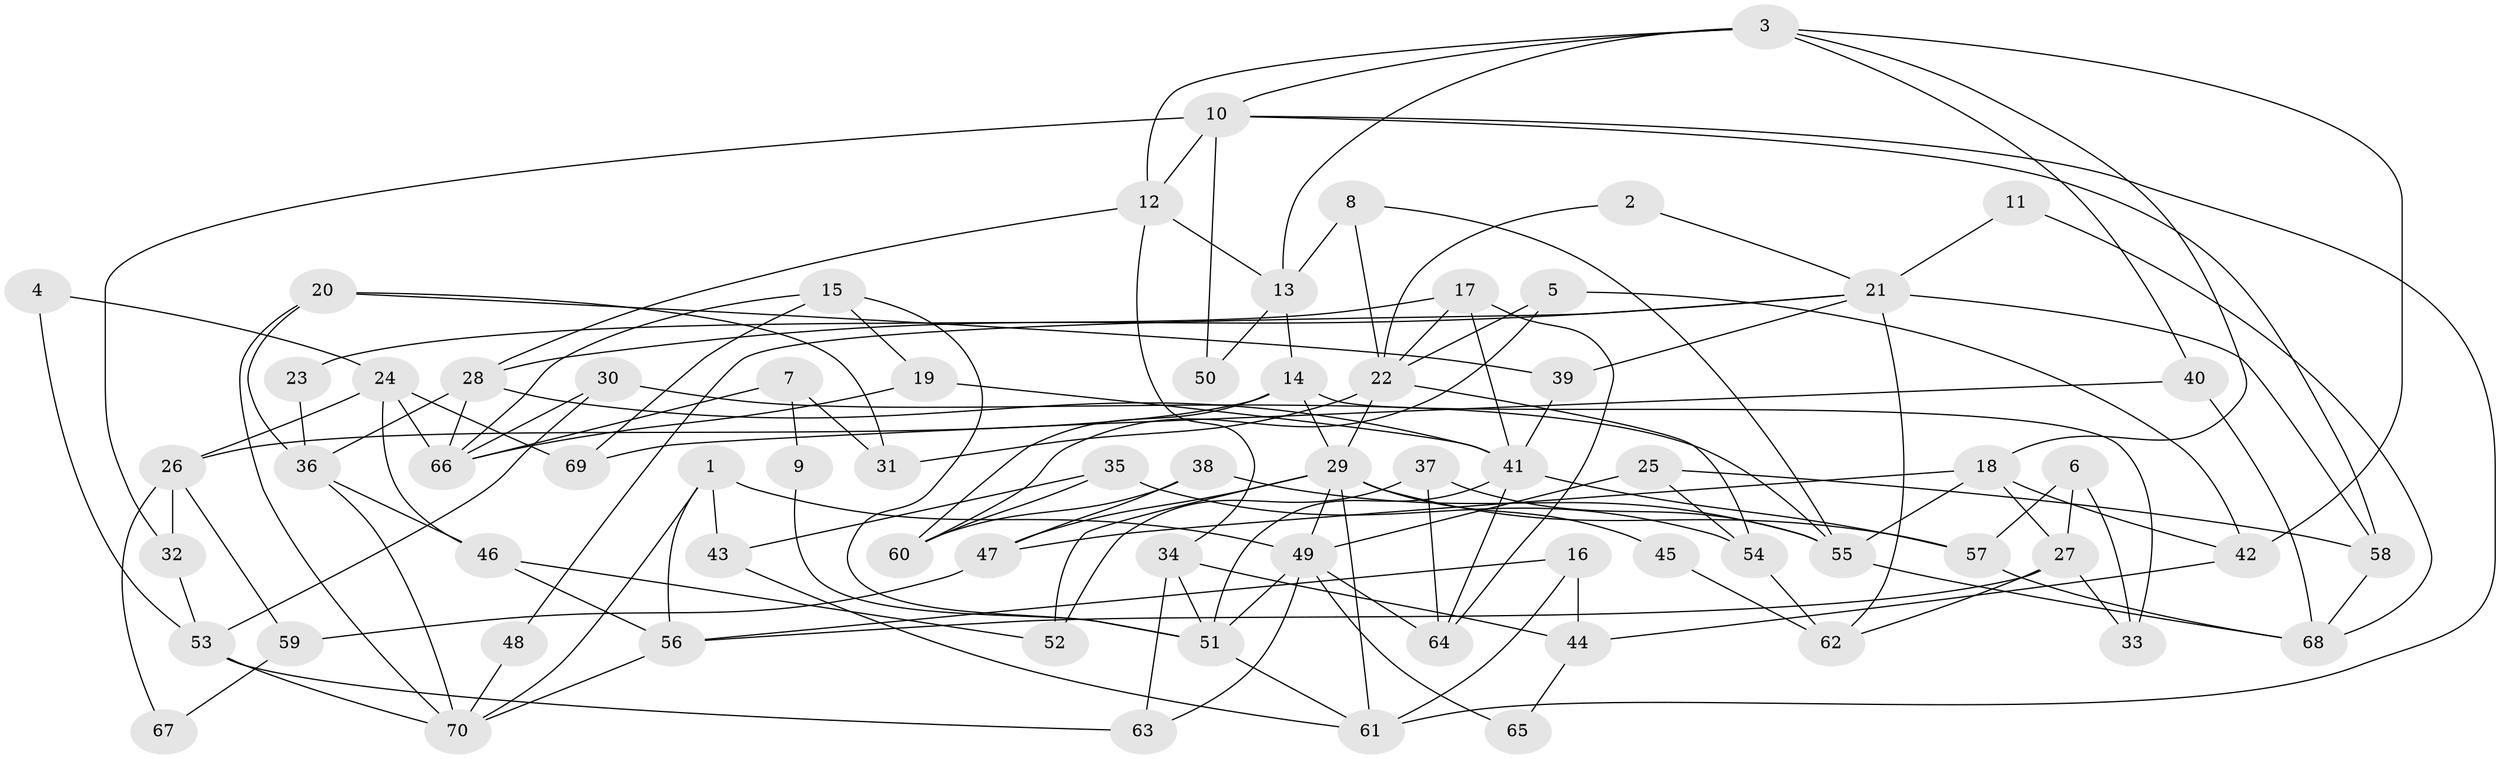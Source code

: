 // coarse degree distribution, {12: 0.022727272727272728, 13: 0.022727272727272728, 3: 0.25, 7: 0.06818181818181818, 2: 0.11363636363636363, 5: 0.18181818181818182, 6: 0.11363636363636363, 4: 0.13636363636363635, 8: 0.045454545454545456, 10: 0.022727272727272728, 1: 0.022727272727272728}
// Generated by graph-tools (version 1.1) at 2025/51/03/04/25 22:51:00]
// undirected, 70 vertices, 140 edges
graph export_dot {
  node [color=gray90,style=filled];
  1;
  2;
  3;
  4;
  5;
  6;
  7;
  8;
  9;
  10;
  11;
  12;
  13;
  14;
  15;
  16;
  17;
  18;
  19;
  20;
  21;
  22;
  23;
  24;
  25;
  26;
  27;
  28;
  29;
  30;
  31;
  32;
  33;
  34;
  35;
  36;
  37;
  38;
  39;
  40;
  41;
  42;
  43;
  44;
  45;
  46;
  47;
  48;
  49;
  50;
  51;
  52;
  53;
  54;
  55;
  56;
  57;
  58;
  59;
  60;
  61;
  62;
  63;
  64;
  65;
  66;
  67;
  68;
  69;
  70;
  1 -- 56;
  1 -- 49;
  1 -- 43;
  1 -- 70;
  2 -- 22;
  2 -- 21;
  3 -- 18;
  3 -- 10;
  3 -- 12;
  3 -- 13;
  3 -- 40;
  3 -- 42;
  4 -- 53;
  4 -- 24;
  5 -- 22;
  5 -- 42;
  5 -- 60;
  6 -- 33;
  6 -- 57;
  6 -- 27;
  7 -- 31;
  7 -- 66;
  7 -- 9;
  8 -- 13;
  8 -- 55;
  8 -- 22;
  9 -- 51;
  10 -- 61;
  10 -- 58;
  10 -- 12;
  10 -- 32;
  10 -- 50;
  11 -- 68;
  11 -- 21;
  12 -- 13;
  12 -- 28;
  12 -- 34;
  13 -- 14;
  13 -- 50;
  14 -- 29;
  14 -- 26;
  14 -- 33;
  14 -- 60;
  15 -- 19;
  15 -- 66;
  15 -- 51;
  15 -- 69;
  16 -- 44;
  16 -- 61;
  16 -- 56;
  17 -- 22;
  17 -- 41;
  17 -- 23;
  17 -- 64;
  18 -- 55;
  18 -- 27;
  18 -- 42;
  18 -- 47;
  19 -- 41;
  19 -- 66;
  20 -- 39;
  20 -- 70;
  20 -- 31;
  20 -- 36;
  21 -- 58;
  21 -- 28;
  21 -- 39;
  21 -- 48;
  21 -- 62;
  22 -- 29;
  22 -- 31;
  22 -- 54;
  23 -- 36;
  24 -- 69;
  24 -- 26;
  24 -- 46;
  24 -- 66;
  25 -- 54;
  25 -- 49;
  25 -- 58;
  26 -- 32;
  26 -- 59;
  26 -- 67;
  27 -- 56;
  27 -- 33;
  27 -- 62;
  28 -- 36;
  28 -- 41;
  28 -- 66;
  29 -- 49;
  29 -- 61;
  29 -- 45;
  29 -- 47;
  29 -- 52;
  29 -- 57;
  30 -- 55;
  30 -- 66;
  30 -- 53;
  32 -- 53;
  34 -- 51;
  34 -- 44;
  34 -- 63;
  35 -- 60;
  35 -- 54;
  35 -- 43;
  36 -- 46;
  36 -- 70;
  37 -- 52;
  37 -- 64;
  37 -- 55;
  38 -- 60;
  38 -- 47;
  38 -- 55;
  39 -- 41;
  40 -- 68;
  40 -- 69;
  41 -- 64;
  41 -- 51;
  41 -- 57;
  42 -- 44;
  43 -- 61;
  44 -- 65;
  45 -- 62;
  46 -- 56;
  46 -- 52;
  47 -- 59;
  48 -- 70;
  49 -- 51;
  49 -- 63;
  49 -- 64;
  49 -- 65;
  51 -- 61;
  53 -- 70;
  53 -- 63;
  54 -- 62;
  55 -- 68;
  56 -- 70;
  57 -- 68;
  58 -- 68;
  59 -- 67;
}
